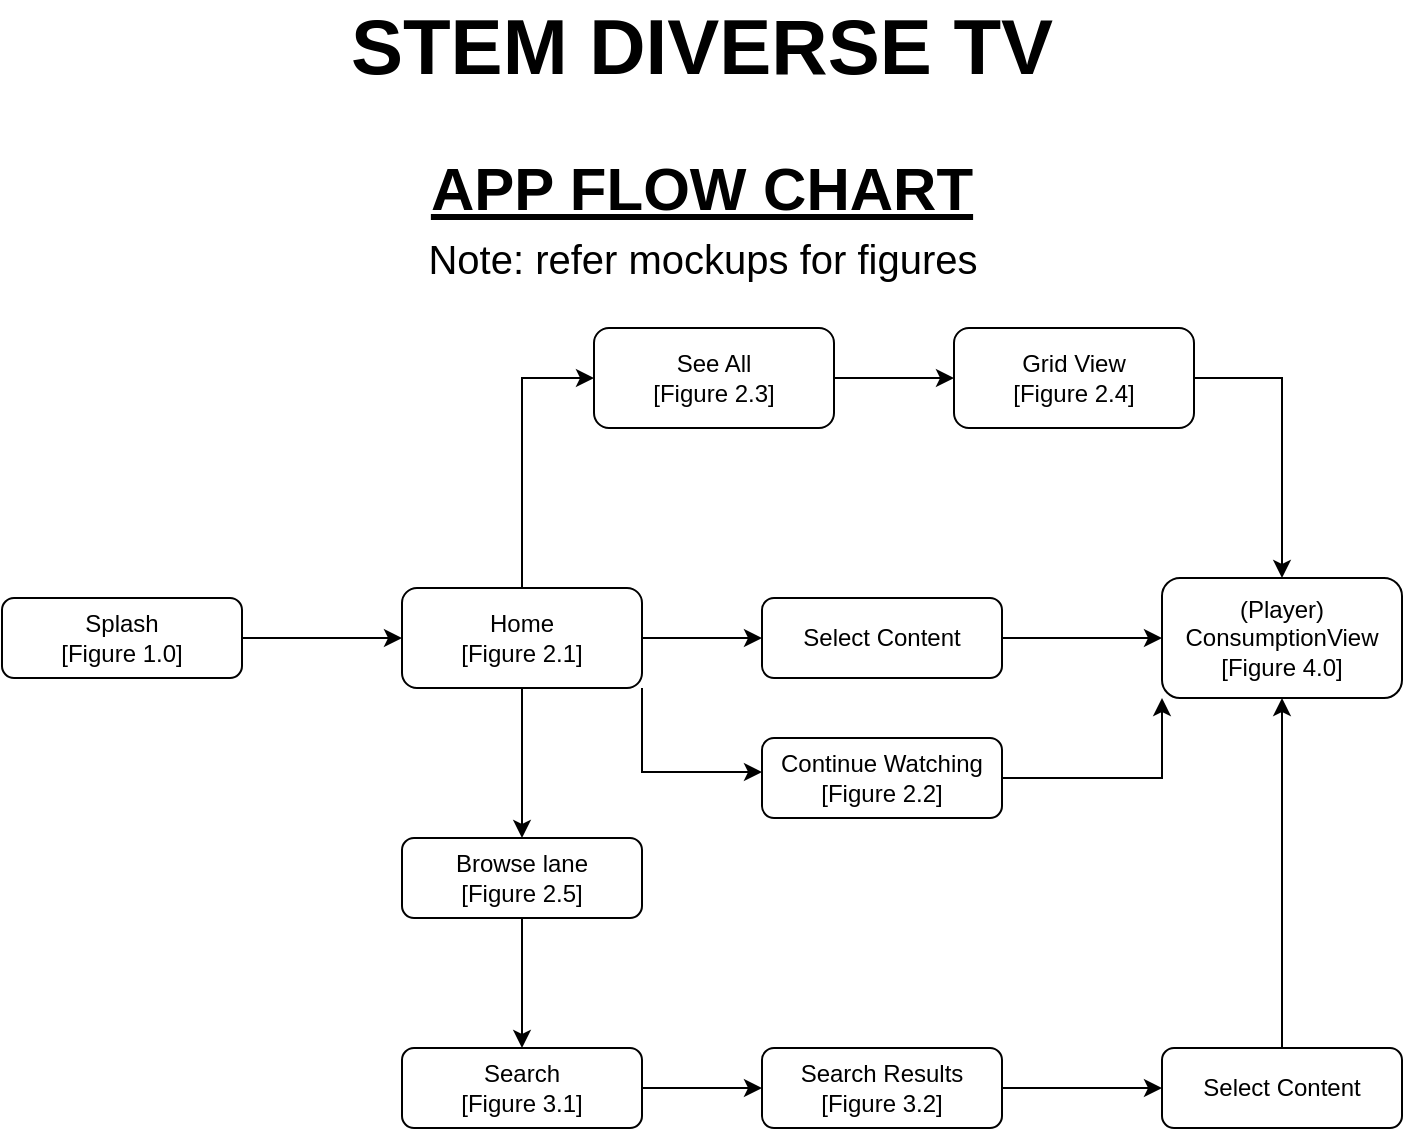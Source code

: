 <mxfile version="12.9.3" type="google"><diagram id="C5RBs43oDa-KdzZeNtuy" name="Page-1"><mxGraphModel dx="2170" dy="1150" grid="1" gridSize="10" guides="1" tooltips="1" connect="1" arrows="1" fold="1" page="1" pageScale="1" pageWidth="1169" pageHeight="827" math="0" shadow="0"><root><mxCell id="WIyWlLk6GJQsqaUBKTNV-0"/><mxCell id="WIyWlLk6GJQsqaUBKTNV-1" parent="WIyWlLk6GJQsqaUBKTNV-0"/><mxCell id="KyewWoSOOmst7klkeuMh-6" value="" style="edgeStyle=orthogonalEdgeStyle;rounded=0;orthogonalLoop=1;jettySize=auto;html=1;" parent="WIyWlLk6GJQsqaUBKTNV-1" source="WIyWlLk6GJQsqaUBKTNV-3" target="KyewWoSOOmst7klkeuMh-5" edge="1"><mxGeometry relative="1" as="geometry"/></mxCell><mxCell id="WIyWlLk6GJQsqaUBKTNV-3" value="Splash&lt;br&gt;[Figure 1.0]" style="rounded=1;whiteSpace=wrap;html=1;fontSize=12;glass=0;strokeWidth=1;shadow=0;" parent="WIyWlLk6GJQsqaUBKTNV-1" vertex="1"><mxGeometry x="240" y="335" width="120" height="40" as="geometry"/></mxCell><mxCell id="KyewWoSOOmst7klkeuMh-8" value="" style="edgeStyle=orthogonalEdgeStyle;rounded=0;orthogonalLoop=1;jettySize=auto;html=1;" parent="WIyWlLk6GJQsqaUBKTNV-1" source="KyewWoSOOmst7klkeuMh-5" target="KyewWoSOOmst7klkeuMh-7" edge="1"><mxGeometry relative="1" as="geometry"/></mxCell><mxCell id="LWc7ayato3kIH5X5FvBB-5" value="" style="edgeStyle=orthogonalEdgeStyle;rounded=0;orthogonalLoop=1;jettySize=auto;html=1;" parent="WIyWlLk6GJQsqaUBKTNV-1" source="KyewWoSOOmst7klkeuMh-5" target="LWc7ayato3kIH5X5FvBB-4" edge="1"><mxGeometry relative="1" as="geometry"/></mxCell><mxCell id="LWc7ayato3kIH5X5FvBB-7" style="edgeStyle=orthogonalEdgeStyle;rounded=0;orthogonalLoop=1;jettySize=auto;html=1;exitX=1;exitY=1;exitDx=0;exitDy=0;" parent="WIyWlLk6GJQsqaUBKTNV-1" source="KyewWoSOOmst7klkeuMh-5" target="LWc7ayato3kIH5X5FvBB-8" edge="1"><mxGeometry relative="1" as="geometry"><mxPoint x="630" y="465" as="targetPoint"/><Array as="points"><mxPoint x="560" y="422"/><mxPoint x="630" y="422"/></Array></mxGeometry></mxCell><mxCell id="LWc7ayato3kIH5X5FvBB-12" value="" style="edgeStyle=orthogonalEdgeStyle;rounded=0;orthogonalLoop=1;jettySize=auto;html=1;entryX=0;entryY=0.5;entryDx=0;entryDy=0;" parent="WIyWlLk6GJQsqaUBKTNV-1" source="KyewWoSOOmst7klkeuMh-5" target="LWc7ayato3kIH5X5FvBB-11" edge="1"><mxGeometry relative="1" as="geometry"/></mxCell><mxCell id="KyewWoSOOmst7klkeuMh-5" value="Home&lt;br&gt;[Figure 2.1]" style="rounded=1;whiteSpace=wrap;html=1;fontSize=12;glass=0;strokeWidth=1;shadow=0;" parent="WIyWlLk6GJQsqaUBKTNV-1" vertex="1"><mxGeometry x="440" y="330" width="120" height="50" as="geometry"/></mxCell><mxCell id="LWc7ayato3kIH5X5FvBB-14" value="" style="edgeStyle=orthogonalEdgeStyle;rounded=0;orthogonalLoop=1;jettySize=auto;html=1;" parent="WIyWlLk6GJQsqaUBKTNV-1" source="LWc7ayato3kIH5X5FvBB-11" target="LWc7ayato3kIH5X5FvBB-13" edge="1"><mxGeometry relative="1" as="geometry"/></mxCell><mxCell id="LWc7ayato3kIH5X5FvBB-11" value="See All&lt;br&gt;[Figure 2.3]" style="rounded=1;whiteSpace=wrap;html=1;fontSize=12;glass=0;strokeWidth=1;shadow=0;" parent="WIyWlLk6GJQsqaUBKTNV-1" vertex="1"><mxGeometry x="536" y="200" width="120" height="50" as="geometry"/></mxCell><mxCell id="LWc7ayato3kIH5X5FvBB-16" value="" style="edgeStyle=orthogonalEdgeStyle;rounded=0;orthogonalLoop=1;jettySize=auto;html=1;entryX=0.5;entryY=0;entryDx=0;entryDy=0;" parent="WIyWlLk6GJQsqaUBKTNV-1" source="LWc7ayato3kIH5X5FvBB-13" target="LWc7ayato3kIH5X5FvBB-2" edge="1"><mxGeometry relative="1" as="geometry"><mxPoint x="900" y="225" as="targetPoint"/><Array as="points"><mxPoint x="880" y="225"/></Array></mxGeometry></mxCell><mxCell id="LWc7ayato3kIH5X5FvBB-13" value="Grid View&lt;br&gt;[Figure 2.4]" style="rounded=1;whiteSpace=wrap;html=1;fontSize=12;glass=0;strokeWidth=1;shadow=0;" parent="WIyWlLk6GJQsqaUBKTNV-1" vertex="1"><mxGeometry x="716" y="200" width="120" height="50" as="geometry"/></mxCell><mxCell id="LWc7ayato3kIH5X5FvBB-6" value="" style="edgeStyle=orthogonalEdgeStyle;rounded=0;orthogonalLoop=1;jettySize=auto;html=1;" parent="WIyWlLk6GJQsqaUBKTNV-1" source="LWc7ayato3kIH5X5FvBB-4" target="LWc7ayato3kIH5X5FvBB-2" edge="1"><mxGeometry relative="1" as="geometry"/></mxCell><mxCell id="LWc7ayato3kIH5X5FvBB-4" value="Select Content" style="rounded=1;whiteSpace=wrap;html=1;fontSize=12;glass=0;strokeWidth=1;shadow=0;" parent="WIyWlLk6GJQsqaUBKTNV-1" vertex="1"><mxGeometry x="620" y="335" width="120" height="40" as="geometry"/></mxCell><mxCell id="KyewWoSOOmst7klkeuMh-10" value="" style="edgeStyle=orthogonalEdgeStyle;rounded=0;orthogonalLoop=1;jettySize=auto;html=1;" parent="WIyWlLk6GJQsqaUBKTNV-1" source="KyewWoSOOmst7klkeuMh-7" target="KyewWoSOOmst7klkeuMh-9" edge="1"><mxGeometry relative="1" as="geometry"/></mxCell><mxCell id="KyewWoSOOmst7klkeuMh-7" value="Browse lane&lt;br&gt;[Figure 2.5]" style="rounded=1;whiteSpace=wrap;html=1;fontSize=12;glass=0;strokeWidth=1;shadow=0;" parent="WIyWlLk6GJQsqaUBKTNV-1" vertex="1"><mxGeometry x="440" y="455" width="120" height="40" as="geometry"/></mxCell><mxCell id="KyewWoSOOmst7klkeuMh-12" value="" style="edgeStyle=orthogonalEdgeStyle;rounded=0;orthogonalLoop=1;jettySize=auto;html=1;" parent="WIyWlLk6GJQsqaUBKTNV-1" source="KyewWoSOOmst7klkeuMh-9" target="KyewWoSOOmst7klkeuMh-11" edge="1"><mxGeometry relative="1" as="geometry"/></mxCell><mxCell id="KyewWoSOOmst7klkeuMh-9" value="Search&lt;br&gt;[Figure 3.1]" style="rounded=1;whiteSpace=wrap;html=1;fontSize=12;glass=0;strokeWidth=1;shadow=0;" parent="WIyWlLk6GJQsqaUBKTNV-1" vertex="1"><mxGeometry x="440" y="560" width="120" height="40" as="geometry"/></mxCell><mxCell id="LWc7ayato3kIH5X5FvBB-1" value="" style="edgeStyle=orthogonalEdgeStyle;rounded=0;orthogonalLoop=1;jettySize=auto;html=1;" parent="WIyWlLk6GJQsqaUBKTNV-1" source="KyewWoSOOmst7klkeuMh-11" target="LWc7ayato3kIH5X5FvBB-0" edge="1"><mxGeometry relative="1" as="geometry"/></mxCell><mxCell id="KyewWoSOOmst7klkeuMh-11" value="Search Results&lt;br&gt;[Figure 3.2]" style="rounded=1;whiteSpace=wrap;html=1;fontSize=12;glass=0;strokeWidth=1;shadow=0;" parent="WIyWlLk6GJQsqaUBKTNV-1" vertex="1"><mxGeometry x="620" y="560" width="120" height="40" as="geometry"/></mxCell><mxCell id="LWc7ayato3kIH5X5FvBB-3" value="" style="edgeStyle=orthogonalEdgeStyle;rounded=0;orthogonalLoop=1;jettySize=auto;html=1;" parent="WIyWlLk6GJQsqaUBKTNV-1" source="LWc7ayato3kIH5X5FvBB-0" target="LWc7ayato3kIH5X5FvBB-2" edge="1"><mxGeometry relative="1" as="geometry"/></mxCell><mxCell id="LWc7ayato3kIH5X5FvBB-0" value="Select Content" style="rounded=1;whiteSpace=wrap;html=1;fontSize=12;glass=0;strokeWidth=1;shadow=0;" parent="WIyWlLk6GJQsqaUBKTNV-1" vertex="1"><mxGeometry x="820" y="560" width="120" height="40" as="geometry"/></mxCell><mxCell id="LWc7ayato3kIH5X5FvBB-2" value="(Player)&lt;br&gt;ConsumptionView&lt;br&gt;[Figure 4.0]" style="rounded=1;whiteSpace=wrap;html=1;fontSize=12;glass=0;strokeWidth=1;shadow=0;" parent="WIyWlLk6GJQsqaUBKTNV-1" vertex="1"><mxGeometry x="820" y="325" width="120" height="60" as="geometry"/></mxCell><mxCell id="WIyWlLk6GJQsqaUBKTNV-4" value="Yes" style="rounded=0;html=1;jettySize=auto;orthogonalLoop=1;fontSize=11;endArrow=block;endFill=0;endSize=8;strokeWidth=1;shadow=0;labelBackgroundColor=none;edgeStyle=orthogonalEdgeStyle;" parent="WIyWlLk6GJQsqaUBKTNV-1" edge="1"><mxGeometry y="20" relative="1" as="geometry"><mxPoint as="offset"/><mxPoint x="220" y="250" as="sourcePoint"/></mxGeometry></mxCell><mxCell id="WIyWlLk6GJQsqaUBKTNV-8" value="No" style="rounded=0;html=1;jettySize=auto;orthogonalLoop=1;fontSize=11;endArrow=block;endFill=0;endSize=8;strokeWidth=1;shadow=0;labelBackgroundColor=none;edgeStyle=orthogonalEdgeStyle;" parent="WIyWlLk6GJQsqaUBKTNV-1" edge="1"><mxGeometry x="0.333" y="20" relative="1" as="geometry"><mxPoint as="offset"/><mxPoint x="220" y="370" as="sourcePoint"/></mxGeometry></mxCell><mxCell id="LWc7ayato3kIH5X5FvBB-10" value="" style="edgeStyle=orthogonalEdgeStyle;rounded=0;orthogonalLoop=1;jettySize=auto;html=1;entryX=0;entryY=1;entryDx=0;entryDy=0;" parent="WIyWlLk6GJQsqaUBKTNV-1" source="LWc7ayato3kIH5X5FvBB-8" target="LWc7ayato3kIH5X5FvBB-2" edge="1"><mxGeometry relative="1" as="geometry"><mxPoint x="820" y="425" as="targetPoint"/></mxGeometry></mxCell><mxCell id="LWc7ayato3kIH5X5FvBB-8" value="Continue Watching&lt;br&gt;[Figure 2.2]" style="rounded=1;whiteSpace=wrap;html=1;" parent="WIyWlLk6GJQsqaUBKTNV-1" vertex="1"><mxGeometry x="620" y="405" width="120" height="40" as="geometry"/></mxCell><mxCell id="LWc7ayato3kIH5X5FvBB-17" value="STEM DIVERSE TV" style="text;html=1;strokeColor=none;fillColor=none;align=center;verticalAlign=middle;whiteSpace=wrap;rounded=0;fontSize=39;fontStyle=1" parent="WIyWlLk6GJQsqaUBKTNV-1" vertex="1"><mxGeometry x="410" y="50" width="360" height="20" as="geometry"/></mxCell><mxCell id="LWc7ayato3kIH5X5FvBB-18" value="APP FLOW CHART" style="text;html=1;strokeColor=none;fillColor=none;align=center;verticalAlign=middle;whiteSpace=wrap;rounded=0;fontSize=30;fontStyle=5" parent="WIyWlLk6GJQsqaUBKTNV-1" vertex="1"><mxGeometry x="398" y="120" width="384" height="20" as="geometry"/></mxCell><mxCell id="LWc7ayato3kIH5X5FvBB-19" value="Note: refer mockups for figures" style="text;html=1;align=center;verticalAlign=middle;resizable=0;points=[];autosize=1;fontSize=20;" parent="WIyWlLk6GJQsqaUBKTNV-1" vertex="1"><mxGeometry x="445" y="150" width="290" height="30" as="geometry"/></mxCell></root></mxGraphModel></diagram></mxfile>